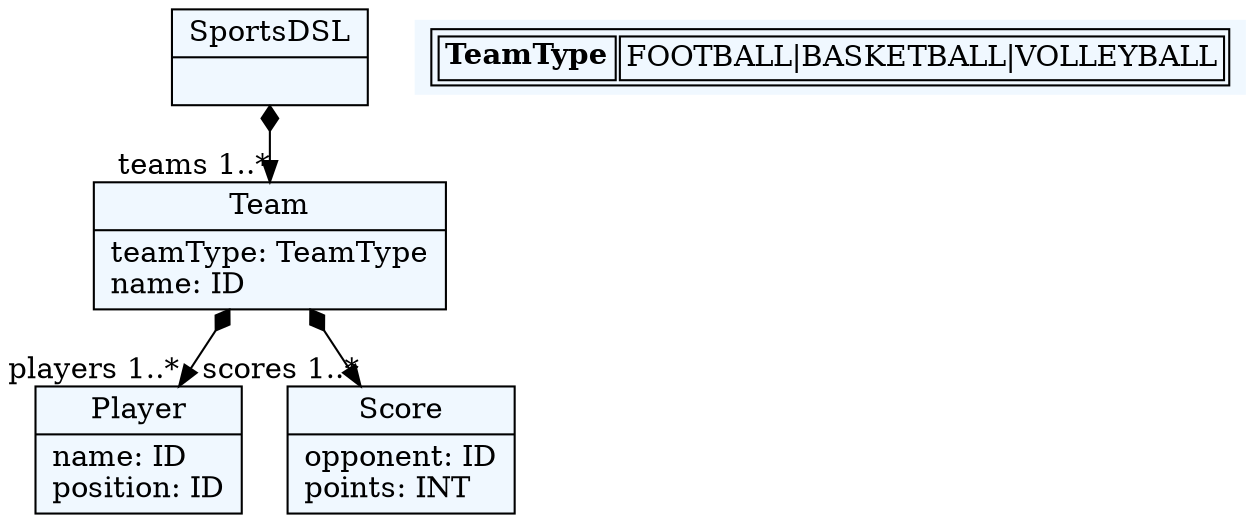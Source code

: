 
    digraph textX {
    fontname = "Bitstream Vera Sans"
    fontsize = 8
    node[
        shape=record,
        style=filled,
        fillcolor=aliceblue
    ]
    nodesep = 0.3
    edge[dir=black,arrowtail=empty]


102312966988272[ label="{SportsDSL|}"]

102312966991856[ label="{Team|teamType: TeamType\lname: ID\l}"]

102312966996016[ label="{Player|name: ID\lposition: ID\l}"]

102312966999584[ label="{Score|opponent: ID\lpoints: INT\l}"]



102312966988272 -> 102312966991856[arrowtail=diamond, dir=both, headlabel="teams 1..*"]
102312966991856 -> 102312966996016[arrowtail=diamond, dir=both, headlabel="players 1..*"]
102312966991856 -> 102312966999584[arrowtail=diamond, dir=both, headlabel="scores 1..*"]
match_rules [ shape=plaintext, label=< <table>
	<tr>
		<td><b>TeamType</b></td><td>FOOTBALL|BASKETBALL|VOLLEYBALL</td>
	</tr>
</table> >]


}
